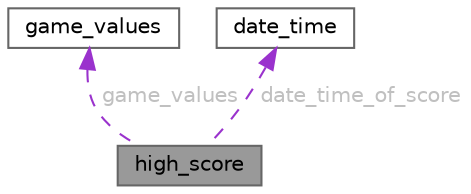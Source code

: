 digraph "high_score"
{
 // LATEX_PDF_SIZE
  bgcolor="transparent";
  edge [fontname=Helvetica,fontsize=10,labelfontname=Helvetica,labelfontsize=10];
  node [fontname=Helvetica,fontsize=10,shape=box,height=0.2,width=0.4];
  Node1 [id="Node000001",label="high_score",height=0.2,width=0.4,color="gray40", fillcolor="grey60", style="filled", fontcolor="black",tooltip=" "];
  Node2 -> Node1 [id="edge1_Node000001_Node000002",dir="back",color="darkorchid3",style="dashed",tooltip=" ",label=" game_values",fontcolor="grey" ];
  Node2 [id="Node000002",label="game_values",height=0.2,width=0.4,color="gray40", fillcolor="white", style="filled",URL="$structgame__values.html",tooltip=" "];
  Node3 -> Node1 [id="edge2_Node000001_Node000003",dir="back",color="darkorchid3",style="dashed",tooltip=" ",label=" date_time_of_score",fontcolor="grey" ];
  Node3 [id="Node000003",label="date_time",height=0.2,width=0.4,color="gray40", fillcolor="white", style="filled",URL="$structdate__time.html",tooltip=" "];
}
